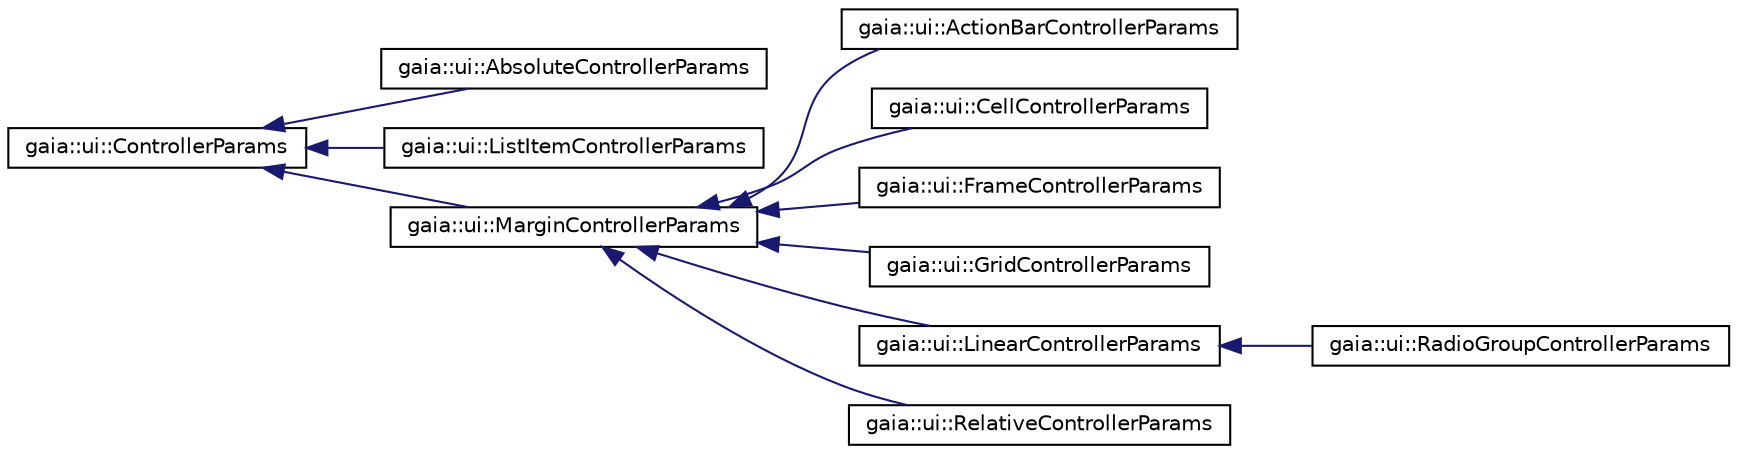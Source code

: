 digraph G
{
  edge [fontname="Helvetica",fontsize="10",labelfontname="Helvetica",labelfontsize="10"];
  node [fontname="Helvetica",fontsize="10",shape=record];
  rankdir=LR;
  Node1 [label="gaia::ui::ControllerParams",height=0.2,width=0.4,color="black", fillcolor="white", style="filled",URL="$de/d2f/classgaia_1_1ui_1_1_controller_params.html",tooltip="ControllerParams are used by widgets to tell their parents how they want to be laid out..."];
  Node1 -> Node2 [dir=back,color="midnightblue",fontsize="10",style="solid",fontname="Helvetica"];
  Node2 [label="gaia::ui::AbsoluteControllerParams",height=0.2,width=0.4,color="black", fillcolor="white", style="filled",URL="$d0/df5/classgaia_1_1ui_1_1_absolute_controller_params.html",tooltip="AbsoluteControllerParams are used by widgets to tell their AbsoluteController how they want to be lai..."];
  Node1 -> Node3 [dir=back,color="midnightblue",fontsize="10",style="solid",fontname="Helvetica"];
  Node3 [label="gaia::ui::ListItemControllerParams",height=0.2,width=0.4,color="black", fillcolor="white", style="filled",URL="$d1/dec/classgaia_1_1ui_1_1_list_item_controller_params.html",tooltip="ListItemControllerParams are used by widgets to tell their parents how they want to be laid out..."];
  Node1 -> Node4 [dir=back,color="midnightblue",fontsize="10",style="solid",fontname="Helvetica"];
  Node4 [label="gaia::ui::MarginControllerParams",height=0.2,width=0.4,color="black", fillcolor="white", style="filled",URL="$de/dd1/classgaia_1_1ui_1_1_margin_controller_params.html",tooltip="Per-child layout information for layouts that support margins."];
  Node4 -> Node5 [dir=back,color="midnightblue",fontsize="10",style="solid",fontname="Helvetica"];
  Node5 [label="gaia::ui::ActionBarControllerParams",height=0.2,width=0.4,color="black", fillcolor="white", style="filled",URL="$da/dcf/classgaia_1_1ui_1_1_action_bar_controller_params.html",tooltip="ActionBarControllerParams are used by widgets to tell their RadioGroupController how they want to be ..."];
  Node4 -> Node6 [dir=back,color="midnightblue",fontsize="10",style="solid",fontname="Helvetica"];
  Node6 [label="gaia::ui::CellControllerParams",height=0.2,width=0.4,color="black", fillcolor="white", style="filled",URL="$d4/d6f/classgaia_1_1ui_1_1_cell_controller_params.html"];
  Node4 -> Node7 [dir=back,color="midnightblue",fontsize="10",style="solid",fontname="Helvetica"];
  Node7 [label="gaia::ui::FrameControllerParams",height=0.2,width=0.4,color="black", fillcolor="white", style="filled",URL="$d7/d11/classgaia_1_1ui_1_1_frame_controller_params.html",tooltip="FrameControllerParams are used by widgets to tell their FrameController how they want to be laid out..."];
  Node4 -> Node8 [dir=back,color="midnightblue",fontsize="10",style="solid",fontname="Helvetica"];
  Node8 [label="gaia::ui::GridControllerParams",height=0.2,width=0.4,color="black", fillcolor="white", style="filled",URL="$d9/dfe/classgaia_1_1ui_1_1_grid_controller_params.html",tooltip="Layout information associated with each of the children of a GridLayout."];
  Node4 -> Node9 [dir=back,color="midnightblue",fontsize="10",style="solid",fontname="Helvetica"];
  Node9 [label="gaia::ui::LinearControllerParams",height=0.2,width=0.4,color="black", fillcolor="white", style="filled",URL="$dd/dee/classgaia_1_1ui_1_1_linear_controller_params.html",tooltip="LinearControllerParams are used by widgets to tell their LinearLayout how they want to be laid out..."];
  Node9 -> Node10 [dir=back,color="midnightblue",fontsize="10",style="solid",fontname="Helvetica"];
  Node10 [label="gaia::ui::RadioGroupControllerParams",height=0.2,width=0.4,color="black", fillcolor="white", style="filled",URL="$df/d81/classgaia_1_1ui_1_1_radio_group_controller_params.html",tooltip="RadioGroupControllerParams are used by widgets to tell their RadioGroupController how they want to be..."];
  Node4 -> Node11 [dir=back,color="midnightblue",fontsize="10",style="solid",fontname="Helvetica"];
  Node11 [label="gaia::ui::RelativeControllerParams",height=0.2,width=0.4,color="black", fillcolor="white", style="filled",URL="$d9/d61/classgaia_1_1ui_1_1_relative_controller_params.html",tooltip="RelativeControllerParams are used by widgets to tell their RelativeController how they want to be lai..."];
}
